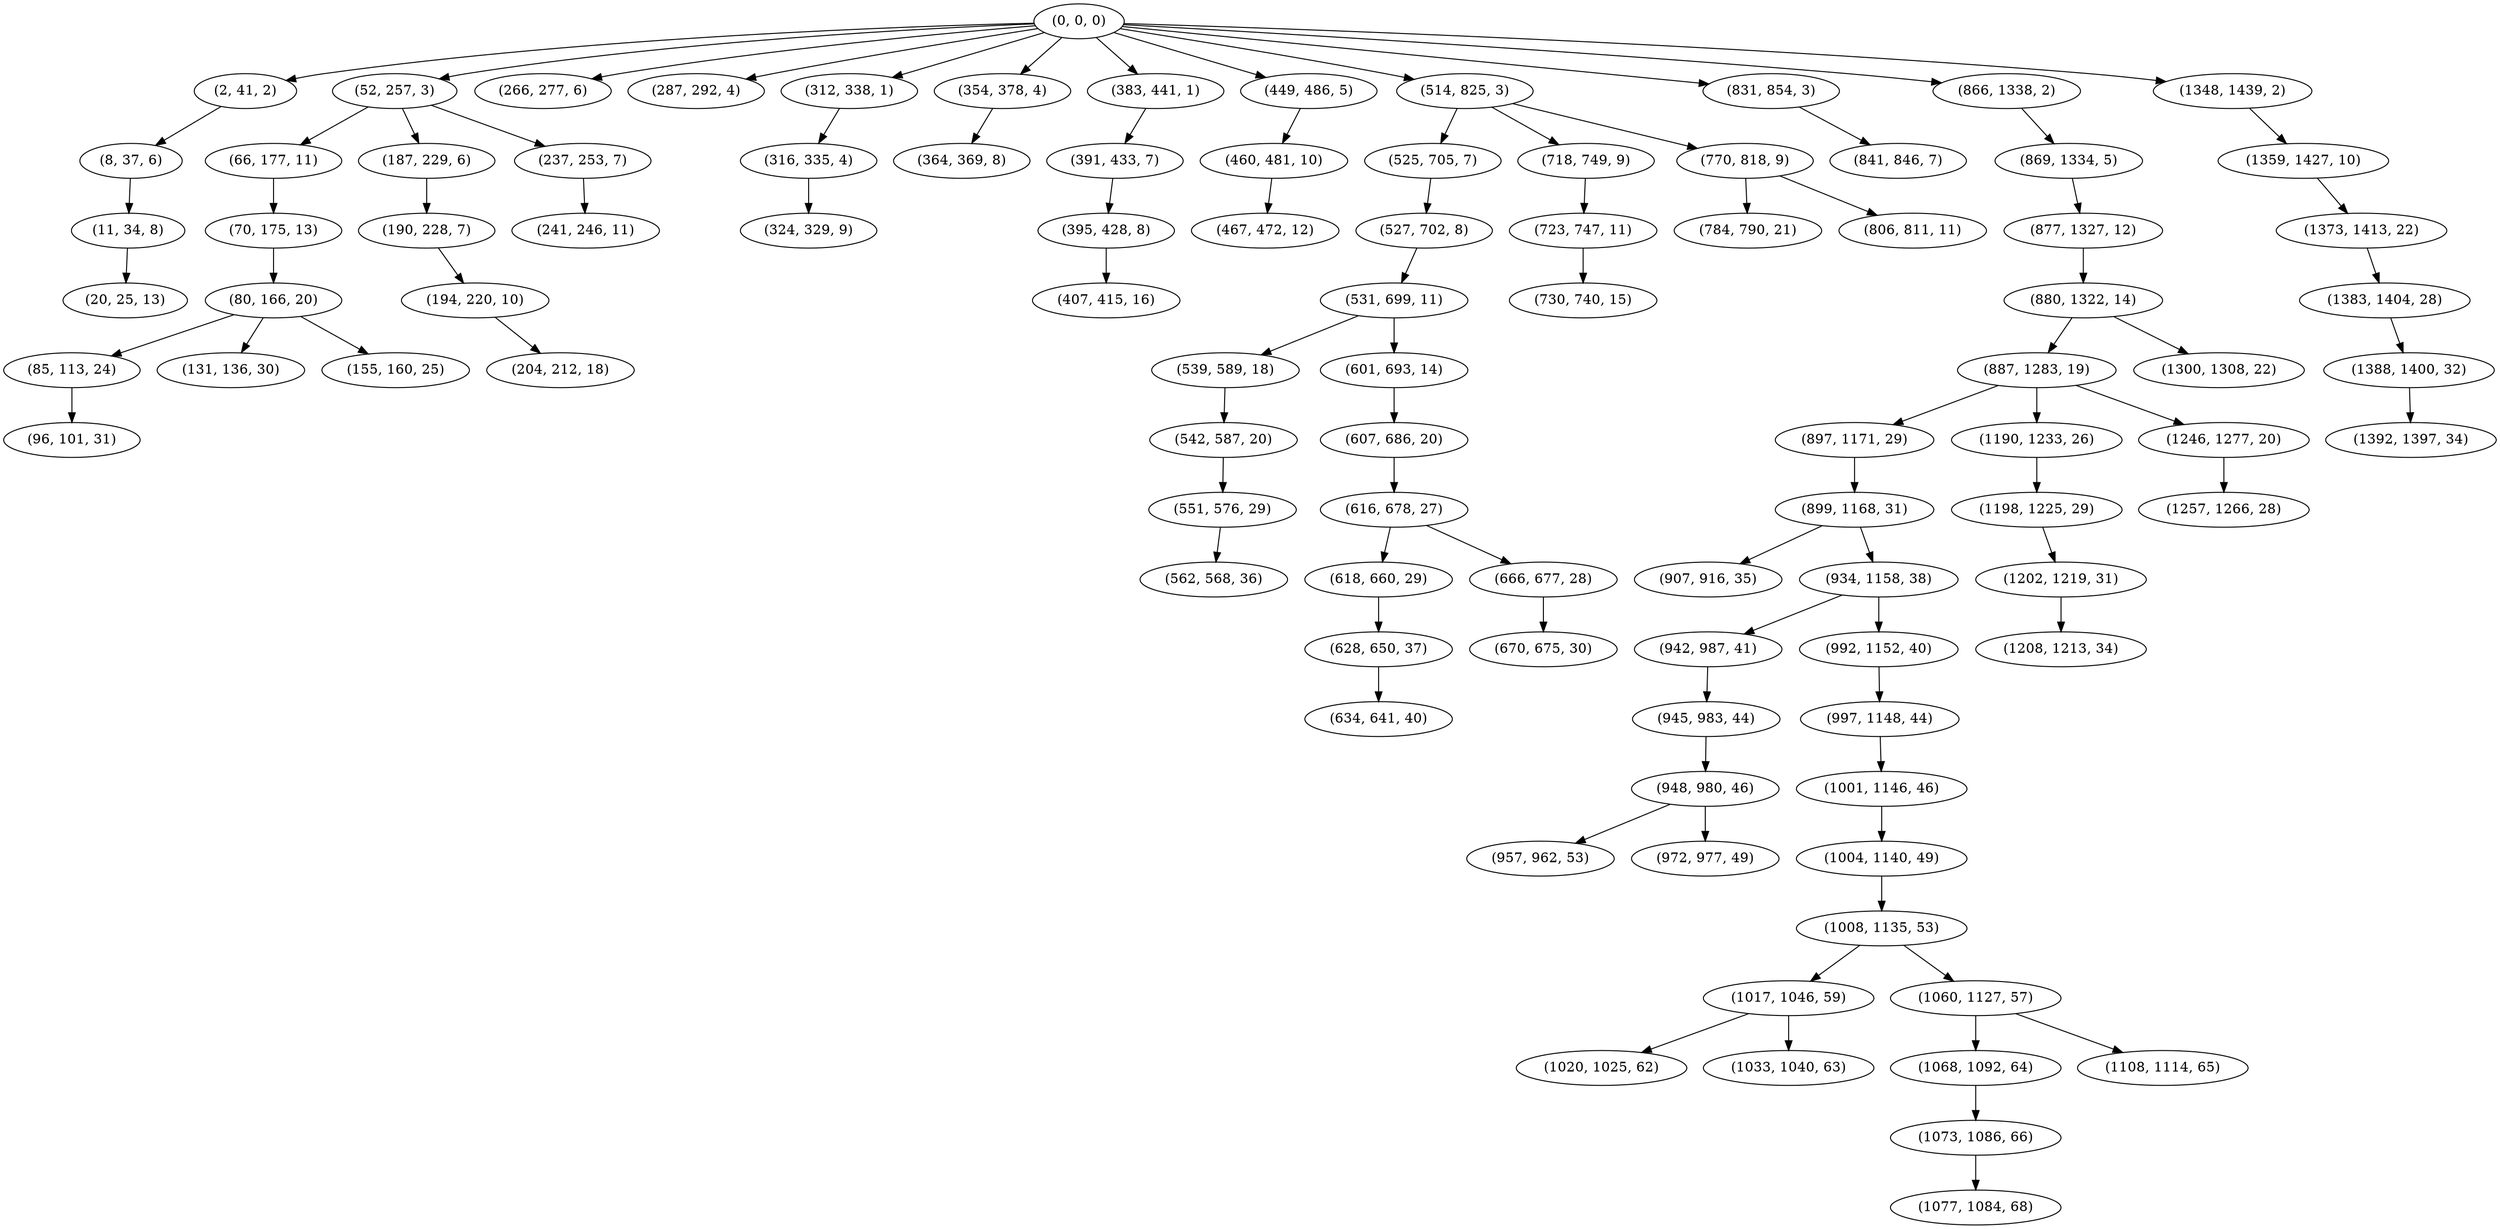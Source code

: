 digraph tree {
    "(0, 0, 0)";
    "(2, 41, 2)";
    "(8, 37, 6)";
    "(11, 34, 8)";
    "(20, 25, 13)";
    "(52, 257, 3)";
    "(66, 177, 11)";
    "(70, 175, 13)";
    "(80, 166, 20)";
    "(85, 113, 24)";
    "(96, 101, 31)";
    "(131, 136, 30)";
    "(155, 160, 25)";
    "(187, 229, 6)";
    "(190, 228, 7)";
    "(194, 220, 10)";
    "(204, 212, 18)";
    "(237, 253, 7)";
    "(241, 246, 11)";
    "(266, 277, 6)";
    "(287, 292, 4)";
    "(312, 338, 1)";
    "(316, 335, 4)";
    "(324, 329, 9)";
    "(354, 378, 4)";
    "(364, 369, 8)";
    "(383, 441, 1)";
    "(391, 433, 7)";
    "(395, 428, 8)";
    "(407, 415, 16)";
    "(449, 486, 5)";
    "(460, 481, 10)";
    "(467, 472, 12)";
    "(514, 825, 3)";
    "(525, 705, 7)";
    "(527, 702, 8)";
    "(531, 699, 11)";
    "(539, 589, 18)";
    "(542, 587, 20)";
    "(551, 576, 29)";
    "(562, 568, 36)";
    "(601, 693, 14)";
    "(607, 686, 20)";
    "(616, 678, 27)";
    "(618, 660, 29)";
    "(628, 650, 37)";
    "(634, 641, 40)";
    "(666, 677, 28)";
    "(670, 675, 30)";
    "(718, 749, 9)";
    "(723, 747, 11)";
    "(730, 740, 15)";
    "(770, 818, 9)";
    "(784, 790, 21)";
    "(806, 811, 11)";
    "(831, 854, 3)";
    "(841, 846, 7)";
    "(866, 1338, 2)";
    "(869, 1334, 5)";
    "(877, 1327, 12)";
    "(880, 1322, 14)";
    "(887, 1283, 19)";
    "(897, 1171, 29)";
    "(899, 1168, 31)";
    "(907, 916, 35)";
    "(934, 1158, 38)";
    "(942, 987, 41)";
    "(945, 983, 44)";
    "(948, 980, 46)";
    "(957, 962, 53)";
    "(972, 977, 49)";
    "(992, 1152, 40)";
    "(997, 1148, 44)";
    "(1001, 1146, 46)";
    "(1004, 1140, 49)";
    "(1008, 1135, 53)";
    "(1017, 1046, 59)";
    "(1020, 1025, 62)";
    "(1033, 1040, 63)";
    "(1060, 1127, 57)";
    "(1068, 1092, 64)";
    "(1073, 1086, 66)";
    "(1077, 1084, 68)";
    "(1108, 1114, 65)";
    "(1190, 1233, 26)";
    "(1198, 1225, 29)";
    "(1202, 1219, 31)";
    "(1208, 1213, 34)";
    "(1246, 1277, 20)";
    "(1257, 1266, 28)";
    "(1300, 1308, 22)";
    "(1348, 1439, 2)";
    "(1359, 1427, 10)";
    "(1373, 1413, 22)";
    "(1383, 1404, 28)";
    "(1388, 1400, 32)";
    "(1392, 1397, 34)";
    "(0, 0, 0)" -> "(2, 41, 2)";
    "(0, 0, 0)" -> "(52, 257, 3)";
    "(0, 0, 0)" -> "(266, 277, 6)";
    "(0, 0, 0)" -> "(287, 292, 4)";
    "(0, 0, 0)" -> "(312, 338, 1)";
    "(0, 0, 0)" -> "(354, 378, 4)";
    "(0, 0, 0)" -> "(383, 441, 1)";
    "(0, 0, 0)" -> "(449, 486, 5)";
    "(0, 0, 0)" -> "(514, 825, 3)";
    "(0, 0, 0)" -> "(831, 854, 3)";
    "(0, 0, 0)" -> "(866, 1338, 2)";
    "(0, 0, 0)" -> "(1348, 1439, 2)";
    "(2, 41, 2)" -> "(8, 37, 6)";
    "(8, 37, 6)" -> "(11, 34, 8)";
    "(11, 34, 8)" -> "(20, 25, 13)";
    "(52, 257, 3)" -> "(66, 177, 11)";
    "(52, 257, 3)" -> "(187, 229, 6)";
    "(52, 257, 3)" -> "(237, 253, 7)";
    "(66, 177, 11)" -> "(70, 175, 13)";
    "(70, 175, 13)" -> "(80, 166, 20)";
    "(80, 166, 20)" -> "(85, 113, 24)";
    "(80, 166, 20)" -> "(131, 136, 30)";
    "(80, 166, 20)" -> "(155, 160, 25)";
    "(85, 113, 24)" -> "(96, 101, 31)";
    "(187, 229, 6)" -> "(190, 228, 7)";
    "(190, 228, 7)" -> "(194, 220, 10)";
    "(194, 220, 10)" -> "(204, 212, 18)";
    "(237, 253, 7)" -> "(241, 246, 11)";
    "(312, 338, 1)" -> "(316, 335, 4)";
    "(316, 335, 4)" -> "(324, 329, 9)";
    "(354, 378, 4)" -> "(364, 369, 8)";
    "(383, 441, 1)" -> "(391, 433, 7)";
    "(391, 433, 7)" -> "(395, 428, 8)";
    "(395, 428, 8)" -> "(407, 415, 16)";
    "(449, 486, 5)" -> "(460, 481, 10)";
    "(460, 481, 10)" -> "(467, 472, 12)";
    "(514, 825, 3)" -> "(525, 705, 7)";
    "(514, 825, 3)" -> "(718, 749, 9)";
    "(514, 825, 3)" -> "(770, 818, 9)";
    "(525, 705, 7)" -> "(527, 702, 8)";
    "(527, 702, 8)" -> "(531, 699, 11)";
    "(531, 699, 11)" -> "(539, 589, 18)";
    "(531, 699, 11)" -> "(601, 693, 14)";
    "(539, 589, 18)" -> "(542, 587, 20)";
    "(542, 587, 20)" -> "(551, 576, 29)";
    "(551, 576, 29)" -> "(562, 568, 36)";
    "(601, 693, 14)" -> "(607, 686, 20)";
    "(607, 686, 20)" -> "(616, 678, 27)";
    "(616, 678, 27)" -> "(618, 660, 29)";
    "(616, 678, 27)" -> "(666, 677, 28)";
    "(618, 660, 29)" -> "(628, 650, 37)";
    "(628, 650, 37)" -> "(634, 641, 40)";
    "(666, 677, 28)" -> "(670, 675, 30)";
    "(718, 749, 9)" -> "(723, 747, 11)";
    "(723, 747, 11)" -> "(730, 740, 15)";
    "(770, 818, 9)" -> "(784, 790, 21)";
    "(770, 818, 9)" -> "(806, 811, 11)";
    "(831, 854, 3)" -> "(841, 846, 7)";
    "(866, 1338, 2)" -> "(869, 1334, 5)";
    "(869, 1334, 5)" -> "(877, 1327, 12)";
    "(877, 1327, 12)" -> "(880, 1322, 14)";
    "(880, 1322, 14)" -> "(887, 1283, 19)";
    "(880, 1322, 14)" -> "(1300, 1308, 22)";
    "(887, 1283, 19)" -> "(897, 1171, 29)";
    "(887, 1283, 19)" -> "(1190, 1233, 26)";
    "(887, 1283, 19)" -> "(1246, 1277, 20)";
    "(897, 1171, 29)" -> "(899, 1168, 31)";
    "(899, 1168, 31)" -> "(907, 916, 35)";
    "(899, 1168, 31)" -> "(934, 1158, 38)";
    "(934, 1158, 38)" -> "(942, 987, 41)";
    "(934, 1158, 38)" -> "(992, 1152, 40)";
    "(942, 987, 41)" -> "(945, 983, 44)";
    "(945, 983, 44)" -> "(948, 980, 46)";
    "(948, 980, 46)" -> "(957, 962, 53)";
    "(948, 980, 46)" -> "(972, 977, 49)";
    "(992, 1152, 40)" -> "(997, 1148, 44)";
    "(997, 1148, 44)" -> "(1001, 1146, 46)";
    "(1001, 1146, 46)" -> "(1004, 1140, 49)";
    "(1004, 1140, 49)" -> "(1008, 1135, 53)";
    "(1008, 1135, 53)" -> "(1017, 1046, 59)";
    "(1008, 1135, 53)" -> "(1060, 1127, 57)";
    "(1017, 1046, 59)" -> "(1020, 1025, 62)";
    "(1017, 1046, 59)" -> "(1033, 1040, 63)";
    "(1060, 1127, 57)" -> "(1068, 1092, 64)";
    "(1060, 1127, 57)" -> "(1108, 1114, 65)";
    "(1068, 1092, 64)" -> "(1073, 1086, 66)";
    "(1073, 1086, 66)" -> "(1077, 1084, 68)";
    "(1190, 1233, 26)" -> "(1198, 1225, 29)";
    "(1198, 1225, 29)" -> "(1202, 1219, 31)";
    "(1202, 1219, 31)" -> "(1208, 1213, 34)";
    "(1246, 1277, 20)" -> "(1257, 1266, 28)";
    "(1348, 1439, 2)" -> "(1359, 1427, 10)";
    "(1359, 1427, 10)" -> "(1373, 1413, 22)";
    "(1373, 1413, 22)" -> "(1383, 1404, 28)";
    "(1383, 1404, 28)" -> "(1388, 1400, 32)";
    "(1388, 1400, 32)" -> "(1392, 1397, 34)";
}
